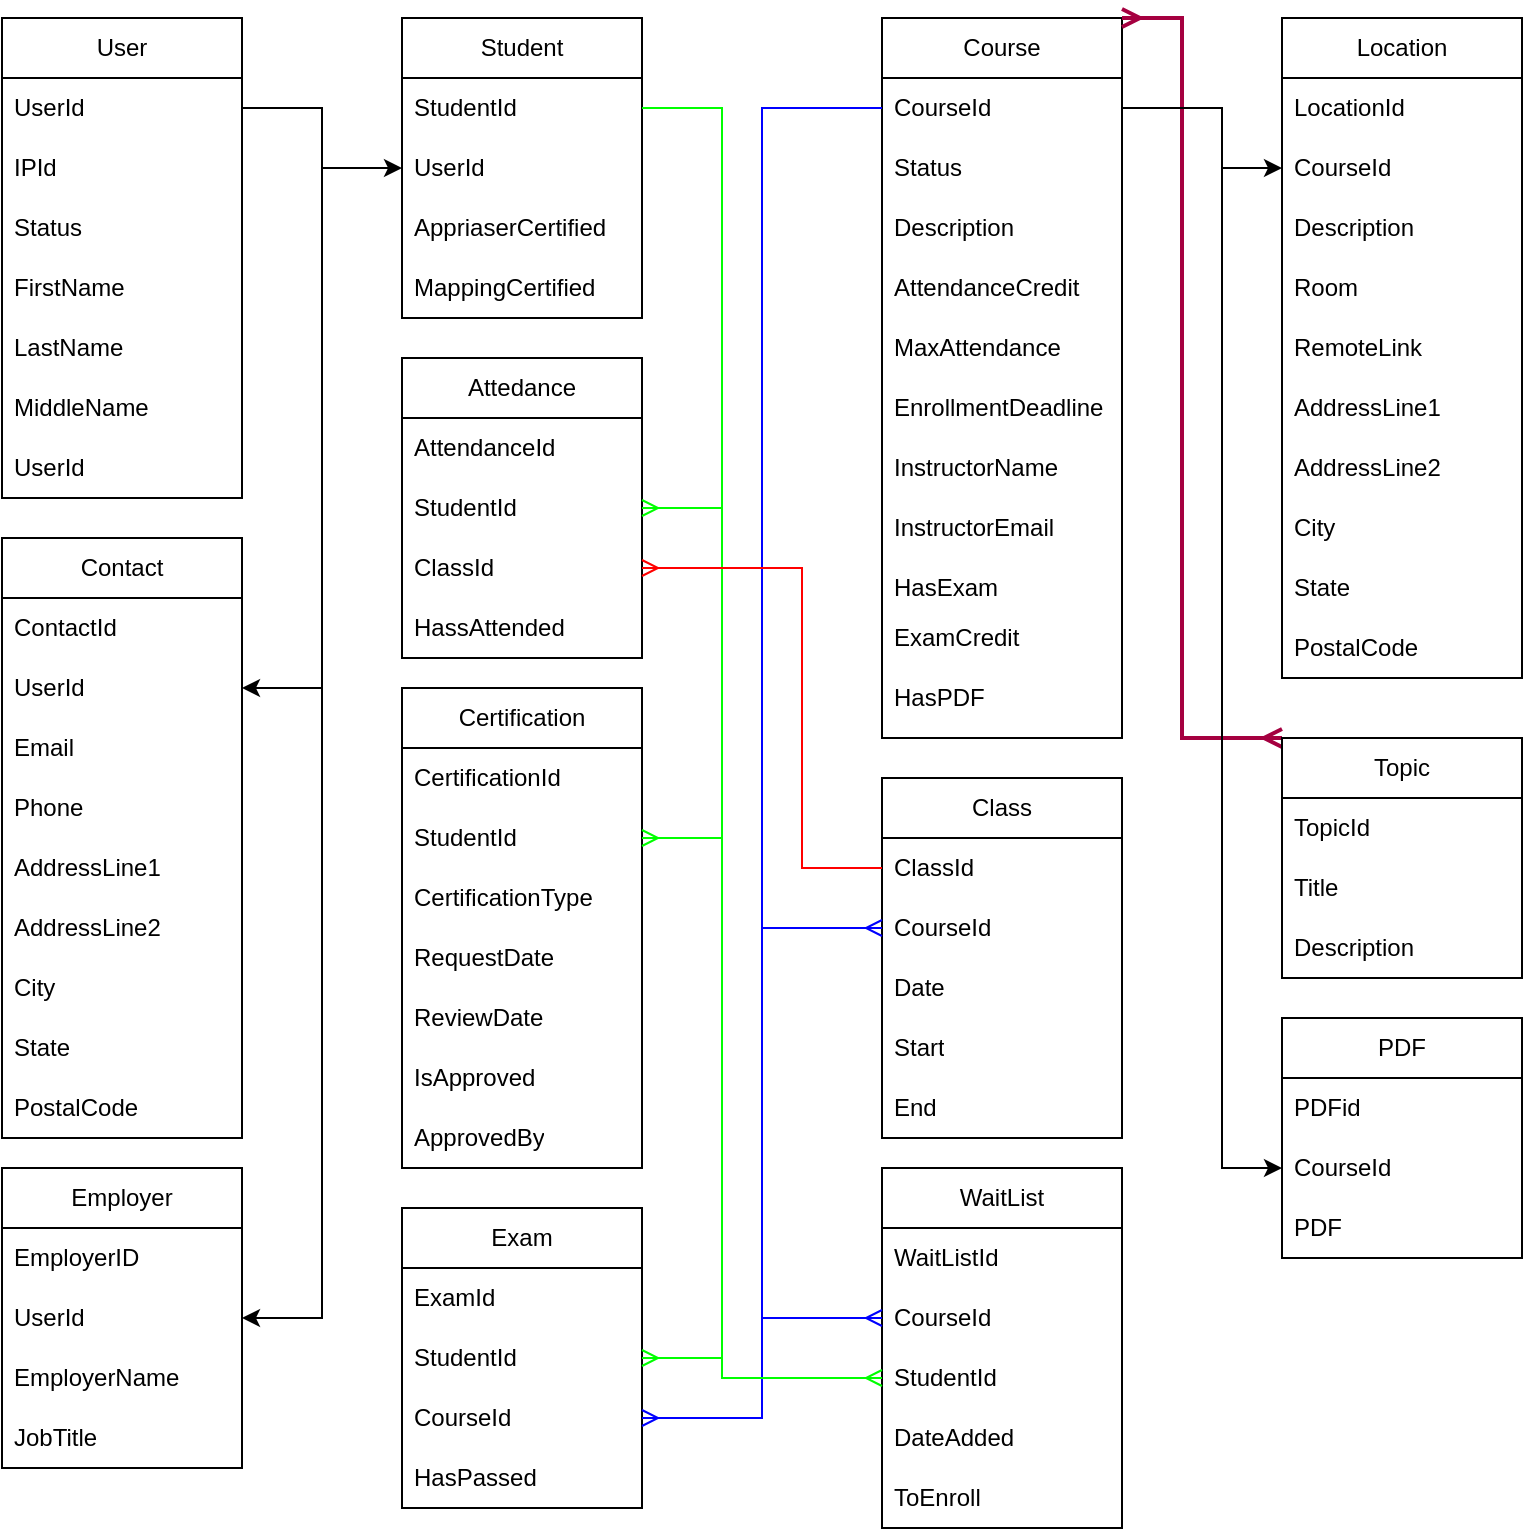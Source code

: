 <mxfile version="24.7.8">
  <diagram name="Page-1" id="D9pSKX57dCkoMOPYI4yX">
    <mxGraphModel dx="1050" dy="629" grid="1" gridSize="10" guides="1" tooltips="1" connect="1" arrows="1" fold="1" page="1" pageScale="1" pageWidth="850" pageHeight="1100" math="0" shadow="0">
      <root>
        <mxCell id="0" />
        <mxCell id="1" parent="0" />
        <mxCell id="hJtGoZiYVxZP5TwvRGUU-3" value="User" style="swimlane;fontStyle=0;childLayout=stackLayout;horizontal=1;startSize=30;horizontalStack=0;resizeParent=1;resizeParentMax=0;resizeLast=0;collapsible=1;marginBottom=0;whiteSpace=wrap;html=1;" parent="1" vertex="1">
          <mxGeometry x="40" y="40" width="120" height="240" as="geometry" />
        </mxCell>
        <mxCell id="hJtGoZiYVxZP5TwvRGUU-4" value="UserId" style="text;strokeColor=none;fillColor=none;align=left;verticalAlign=middle;spacingLeft=4;spacingRight=4;overflow=hidden;points=[[0,0.5],[1,0.5]];portConstraint=eastwest;rotatable=0;whiteSpace=wrap;html=1;" parent="hJtGoZiYVxZP5TwvRGUU-3" vertex="1">
          <mxGeometry y="30" width="120" height="30" as="geometry" />
        </mxCell>
        <mxCell id="hJtGoZiYVxZP5TwvRGUU-5" value="IPId" style="text;strokeColor=none;fillColor=none;align=left;verticalAlign=middle;spacingLeft=4;spacingRight=4;overflow=hidden;points=[[0,0.5],[1,0.5]];portConstraint=eastwest;rotatable=0;whiteSpace=wrap;html=1;" parent="hJtGoZiYVxZP5TwvRGUU-3" vertex="1">
          <mxGeometry y="60" width="120" height="30" as="geometry" />
        </mxCell>
        <mxCell id="hJtGoZiYVxZP5TwvRGUU-143" value="&lt;div&gt;&lt;span style=&quot;background-color: initial;&quot;&gt;Status&lt;/span&gt;&lt;br&gt;&lt;/div&gt;" style="text;strokeColor=none;fillColor=none;align=left;verticalAlign=middle;spacingLeft=4;spacingRight=4;overflow=hidden;points=[[0,0.5],[1,0.5]];portConstraint=eastwest;rotatable=0;whiteSpace=wrap;html=1;" parent="hJtGoZiYVxZP5TwvRGUU-3" vertex="1">
          <mxGeometry y="90" width="120" height="30" as="geometry" />
        </mxCell>
        <mxCell id="hJtGoZiYVxZP5TwvRGUU-6" value="FirstName" style="text;strokeColor=none;fillColor=none;align=left;verticalAlign=middle;spacingLeft=4;spacingRight=4;overflow=hidden;points=[[0,0.5],[1,0.5]];portConstraint=eastwest;rotatable=0;whiteSpace=wrap;html=1;" parent="hJtGoZiYVxZP5TwvRGUU-3" vertex="1">
          <mxGeometry y="120" width="120" height="30" as="geometry" />
        </mxCell>
        <mxCell id="hJtGoZiYVxZP5TwvRGUU-7" value="LastName" style="text;strokeColor=none;fillColor=none;align=left;verticalAlign=middle;spacingLeft=4;spacingRight=4;overflow=hidden;points=[[0,0.5],[1,0.5]];portConstraint=eastwest;rotatable=0;whiteSpace=wrap;html=1;" parent="hJtGoZiYVxZP5TwvRGUU-3" vertex="1">
          <mxGeometry y="150" width="120" height="30" as="geometry" />
        </mxCell>
        <mxCell id="hJtGoZiYVxZP5TwvRGUU-8" value="MiddleName" style="text;strokeColor=none;fillColor=none;align=left;verticalAlign=middle;spacingLeft=4;spacingRight=4;overflow=hidden;points=[[0,0.5],[1,0.5]];portConstraint=eastwest;rotatable=0;whiteSpace=wrap;html=1;" parent="hJtGoZiYVxZP5TwvRGUU-3" vertex="1">
          <mxGeometry y="180" width="120" height="30" as="geometry" />
        </mxCell>
        <mxCell id="hJtGoZiYVxZP5TwvRGUU-126" value="UserId" style="text;strokeColor=none;fillColor=none;align=left;verticalAlign=middle;spacingLeft=4;spacingRight=4;overflow=hidden;points=[[0,0.5],[1,0.5]];portConstraint=eastwest;rotatable=0;whiteSpace=wrap;html=1;" parent="hJtGoZiYVxZP5TwvRGUU-3" vertex="1">
          <mxGeometry y="210" width="120" height="30" as="geometry" />
        </mxCell>
        <mxCell id="hJtGoZiYVxZP5TwvRGUU-13" value="Contact" style="swimlane;fontStyle=0;childLayout=stackLayout;horizontal=1;startSize=30;horizontalStack=0;resizeParent=1;resizeParentMax=0;resizeLast=0;collapsible=1;marginBottom=0;whiteSpace=wrap;html=1;" parent="1" vertex="1">
          <mxGeometry x="40" y="300" width="120" height="300" as="geometry" />
        </mxCell>
        <mxCell id="hJtGoZiYVxZP5TwvRGUU-14" value="ContactId" style="text;strokeColor=none;fillColor=none;align=left;verticalAlign=middle;spacingLeft=4;spacingRight=4;overflow=hidden;points=[[0,0.5],[1,0.5]];portConstraint=eastwest;rotatable=0;whiteSpace=wrap;html=1;" parent="hJtGoZiYVxZP5TwvRGUU-13" vertex="1">
          <mxGeometry y="30" width="120" height="30" as="geometry" />
        </mxCell>
        <mxCell id="hJtGoZiYVxZP5TwvRGUU-15" value="UserId" style="text;strokeColor=none;fillColor=none;align=left;verticalAlign=middle;spacingLeft=4;spacingRight=4;overflow=hidden;points=[[0,0.5],[1,0.5]];portConstraint=eastwest;rotatable=0;whiteSpace=wrap;html=1;" parent="hJtGoZiYVxZP5TwvRGUU-13" vertex="1">
          <mxGeometry y="60" width="120" height="30" as="geometry" />
        </mxCell>
        <mxCell id="hJtGoZiYVxZP5TwvRGUU-16" value="Email" style="text;strokeColor=none;fillColor=none;align=left;verticalAlign=middle;spacingLeft=4;spacingRight=4;overflow=hidden;points=[[0,0.5],[1,0.5]];portConstraint=eastwest;rotatable=0;whiteSpace=wrap;html=1;" parent="hJtGoZiYVxZP5TwvRGUU-13" vertex="1">
          <mxGeometry y="90" width="120" height="30" as="geometry" />
        </mxCell>
        <mxCell id="hJtGoZiYVxZP5TwvRGUU-22" value="Phone" style="text;strokeColor=none;fillColor=none;align=left;verticalAlign=middle;spacingLeft=4;spacingRight=4;overflow=hidden;points=[[0,0.5],[1,0.5]];portConstraint=eastwest;rotatable=0;whiteSpace=wrap;html=1;" parent="hJtGoZiYVxZP5TwvRGUU-13" vertex="1">
          <mxGeometry y="120" width="120" height="30" as="geometry" />
        </mxCell>
        <mxCell id="hJtGoZiYVxZP5TwvRGUU-23" value="AddressLine1" style="text;strokeColor=none;fillColor=none;align=left;verticalAlign=middle;spacingLeft=4;spacingRight=4;overflow=hidden;points=[[0,0.5],[1,0.5]];portConstraint=eastwest;rotatable=0;whiteSpace=wrap;html=1;" parent="hJtGoZiYVxZP5TwvRGUU-13" vertex="1">
          <mxGeometry y="150" width="120" height="30" as="geometry" />
        </mxCell>
        <mxCell id="hJtGoZiYVxZP5TwvRGUU-24" value="AddressLine2" style="text;strokeColor=none;fillColor=none;align=left;verticalAlign=middle;spacingLeft=4;spacingRight=4;overflow=hidden;points=[[0,0.5],[1,0.5]];portConstraint=eastwest;rotatable=0;whiteSpace=wrap;html=1;" parent="hJtGoZiYVxZP5TwvRGUU-13" vertex="1">
          <mxGeometry y="180" width="120" height="30" as="geometry" />
        </mxCell>
        <mxCell id="hJtGoZiYVxZP5TwvRGUU-25" value="City" style="text;strokeColor=none;fillColor=none;align=left;verticalAlign=middle;spacingLeft=4;spacingRight=4;overflow=hidden;points=[[0,0.5],[1,0.5]];portConstraint=eastwest;rotatable=0;whiteSpace=wrap;html=1;" parent="hJtGoZiYVxZP5TwvRGUU-13" vertex="1">
          <mxGeometry y="210" width="120" height="30" as="geometry" />
        </mxCell>
        <mxCell id="hJtGoZiYVxZP5TwvRGUU-26" value="State" style="text;strokeColor=none;fillColor=none;align=left;verticalAlign=middle;spacingLeft=4;spacingRight=4;overflow=hidden;points=[[0,0.5],[1,0.5]];portConstraint=eastwest;rotatable=0;whiteSpace=wrap;html=1;" parent="hJtGoZiYVxZP5TwvRGUU-13" vertex="1">
          <mxGeometry y="240" width="120" height="30" as="geometry" />
        </mxCell>
        <mxCell id="hJtGoZiYVxZP5TwvRGUU-27" value="PostalCode" style="text;strokeColor=none;fillColor=none;align=left;verticalAlign=middle;spacingLeft=4;spacingRight=4;overflow=hidden;points=[[0,0.5],[1,0.5]];portConstraint=eastwest;rotatable=0;whiteSpace=wrap;html=1;" parent="hJtGoZiYVxZP5TwvRGUU-13" vertex="1">
          <mxGeometry y="270" width="120" height="30" as="geometry" />
        </mxCell>
        <mxCell id="hJtGoZiYVxZP5TwvRGUU-21" style="edgeStyle=orthogonalEdgeStyle;rounded=0;orthogonalLoop=1;jettySize=auto;html=1;exitX=1;exitY=0.5;exitDx=0;exitDy=0;entryX=1;entryY=0.5;entryDx=0;entryDy=0;" parent="1" source="hJtGoZiYVxZP5TwvRGUU-4" target="hJtGoZiYVxZP5TwvRGUU-15" edge="1">
          <mxGeometry relative="1" as="geometry">
            <Array as="points">
              <mxPoint x="200" y="85" />
              <mxPoint x="200" y="375" />
            </Array>
          </mxGeometry>
        </mxCell>
        <mxCell id="hJtGoZiYVxZP5TwvRGUU-28" value="Student" style="swimlane;fontStyle=0;childLayout=stackLayout;horizontal=1;startSize=30;horizontalStack=0;resizeParent=1;resizeParentMax=0;resizeLast=0;collapsible=1;marginBottom=0;whiteSpace=wrap;html=1;" parent="1" vertex="1">
          <mxGeometry x="240" y="40" width="120" height="150" as="geometry" />
        </mxCell>
        <mxCell id="hJtGoZiYVxZP5TwvRGUU-29" value="StudentId" style="text;strokeColor=none;fillColor=none;align=left;verticalAlign=middle;spacingLeft=4;spacingRight=4;overflow=hidden;points=[[0,0.5],[1,0.5]];portConstraint=eastwest;rotatable=0;whiteSpace=wrap;html=1;" parent="hJtGoZiYVxZP5TwvRGUU-28" vertex="1">
          <mxGeometry y="30" width="120" height="30" as="geometry" />
        </mxCell>
        <mxCell id="hJtGoZiYVxZP5TwvRGUU-30" value="UserId" style="text;strokeColor=none;fillColor=none;align=left;verticalAlign=middle;spacingLeft=4;spacingRight=4;overflow=hidden;points=[[0,0.5],[1,0.5]];portConstraint=eastwest;rotatable=0;whiteSpace=wrap;html=1;" parent="hJtGoZiYVxZP5TwvRGUU-28" vertex="1">
          <mxGeometry y="60" width="120" height="30" as="geometry" />
        </mxCell>
        <mxCell id="hJtGoZiYVxZP5TwvRGUU-31" value="AppriaserCertified" style="text;strokeColor=none;fillColor=none;align=left;verticalAlign=middle;spacingLeft=4;spacingRight=4;overflow=hidden;points=[[0,0.5],[1,0.5]];portConstraint=eastwest;rotatable=0;whiteSpace=wrap;html=1;" parent="hJtGoZiYVxZP5TwvRGUU-28" vertex="1">
          <mxGeometry y="90" width="120" height="30" as="geometry" />
        </mxCell>
        <mxCell id="hJtGoZiYVxZP5TwvRGUU-32" value="MappingCertified" style="text;strokeColor=none;fillColor=none;align=left;verticalAlign=middle;spacingLeft=4;spacingRight=4;overflow=hidden;points=[[0,0.5],[1,0.5]];portConstraint=eastwest;rotatable=0;whiteSpace=wrap;html=1;" parent="hJtGoZiYVxZP5TwvRGUU-28" vertex="1">
          <mxGeometry y="120" width="120" height="30" as="geometry" />
        </mxCell>
        <mxCell id="hJtGoZiYVxZP5TwvRGUU-37" value="Attedance" style="swimlane;fontStyle=0;childLayout=stackLayout;horizontal=1;startSize=30;horizontalStack=0;resizeParent=1;resizeParentMax=0;resizeLast=0;collapsible=1;marginBottom=0;whiteSpace=wrap;html=1;" parent="1" vertex="1">
          <mxGeometry x="240" y="210" width="120" height="150" as="geometry" />
        </mxCell>
        <mxCell id="hJtGoZiYVxZP5TwvRGUU-38" value="AttendanceId" style="text;strokeColor=none;fillColor=none;align=left;verticalAlign=middle;spacingLeft=4;spacingRight=4;overflow=hidden;points=[[0,0.5],[1,0.5]];portConstraint=eastwest;rotatable=0;whiteSpace=wrap;html=1;" parent="hJtGoZiYVxZP5TwvRGUU-37" vertex="1">
          <mxGeometry y="30" width="120" height="30" as="geometry" />
        </mxCell>
        <mxCell id="hJtGoZiYVxZP5TwvRGUU-39" value="StudentId" style="text;strokeColor=none;fillColor=none;align=left;verticalAlign=middle;spacingLeft=4;spacingRight=4;overflow=hidden;points=[[0,0.5],[1,0.5]];portConstraint=eastwest;rotatable=0;whiteSpace=wrap;html=1;" parent="hJtGoZiYVxZP5TwvRGUU-37" vertex="1">
          <mxGeometry y="60" width="120" height="30" as="geometry" />
        </mxCell>
        <mxCell id="hJtGoZiYVxZP5TwvRGUU-40" value="ClassId" style="text;strokeColor=none;fillColor=none;align=left;verticalAlign=middle;spacingLeft=4;spacingRight=4;overflow=hidden;points=[[0,0.5],[1,0.5]];portConstraint=eastwest;rotatable=0;whiteSpace=wrap;html=1;" parent="hJtGoZiYVxZP5TwvRGUU-37" vertex="1">
          <mxGeometry y="90" width="120" height="30" as="geometry" />
        </mxCell>
        <mxCell id="hJtGoZiYVxZP5TwvRGUU-137" value="HassAttended" style="text;strokeColor=none;fillColor=none;align=left;verticalAlign=middle;spacingLeft=4;spacingRight=4;overflow=hidden;points=[[0,0.5],[1,0.5]];portConstraint=eastwest;rotatable=0;whiteSpace=wrap;html=1;" parent="hJtGoZiYVxZP5TwvRGUU-37" vertex="1">
          <mxGeometry y="120" width="120" height="30" as="geometry" />
        </mxCell>
        <mxCell id="hJtGoZiYVxZP5TwvRGUU-42" style="edgeStyle=orthogonalEdgeStyle;rounded=0;orthogonalLoop=1;jettySize=auto;html=1;exitX=1;exitY=0.5;exitDx=0;exitDy=0;entryX=0;entryY=0.5;entryDx=0;entryDy=0;" parent="1" source="hJtGoZiYVxZP5TwvRGUU-4" target="hJtGoZiYVxZP5TwvRGUU-30" edge="1">
          <mxGeometry relative="1" as="geometry">
            <Array as="points">
              <mxPoint x="200" y="85" />
              <mxPoint x="200" y="115" />
            </Array>
          </mxGeometry>
        </mxCell>
        <mxCell id="hJtGoZiYVxZP5TwvRGUU-44" value="Certification" style="swimlane;fontStyle=0;childLayout=stackLayout;horizontal=1;startSize=30;horizontalStack=0;resizeParent=1;resizeParentMax=0;resizeLast=0;collapsible=1;marginBottom=0;whiteSpace=wrap;html=1;" parent="1" vertex="1">
          <mxGeometry x="240" y="375" width="120" height="240" as="geometry" />
        </mxCell>
        <mxCell id="hJtGoZiYVxZP5TwvRGUU-45" value="CertificationId" style="text;strokeColor=none;fillColor=none;align=left;verticalAlign=middle;spacingLeft=4;spacingRight=4;overflow=hidden;points=[[0,0.5],[1,0.5]];portConstraint=eastwest;rotatable=0;whiteSpace=wrap;html=1;" parent="hJtGoZiYVxZP5TwvRGUU-44" vertex="1">
          <mxGeometry y="30" width="120" height="30" as="geometry" />
        </mxCell>
        <mxCell id="hJtGoZiYVxZP5TwvRGUU-52" value="StudentId" style="text;strokeColor=none;fillColor=none;align=left;verticalAlign=middle;spacingLeft=4;spacingRight=4;overflow=hidden;points=[[0,0.5],[1,0.5]];portConstraint=eastwest;rotatable=0;whiteSpace=wrap;html=1;" parent="hJtGoZiYVxZP5TwvRGUU-44" vertex="1">
          <mxGeometry y="60" width="120" height="30" as="geometry" />
        </mxCell>
        <mxCell id="hJtGoZiYVxZP5TwvRGUU-46" value="CertificationType" style="text;strokeColor=none;fillColor=none;align=left;verticalAlign=middle;spacingLeft=4;spacingRight=4;overflow=hidden;points=[[0,0.5],[1,0.5]];portConstraint=eastwest;rotatable=0;whiteSpace=wrap;html=1;" parent="hJtGoZiYVxZP5TwvRGUU-44" vertex="1">
          <mxGeometry y="90" width="120" height="30" as="geometry" />
        </mxCell>
        <mxCell id="hJtGoZiYVxZP5TwvRGUU-47" value="RequestDate" style="text;strokeColor=none;fillColor=none;align=left;verticalAlign=middle;spacingLeft=4;spacingRight=4;overflow=hidden;points=[[0,0.5],[1,0.5]];portConstraint=eastwest;rotatable=0;whiteSpace=wrap;html=1;" parent="hJtGoZiYVxZP5TwvRGUU-44" vertex="1">
          <mxGeometry y="120" width="120" height="30" as="geometry" />
        </mxCell>
        <mxCell id="hJtGoZiYVxZP5TwvRGUU-49" value="ReviewDate" style="text;strokeColor=none;fillColor=none;align=left;verticalAlign=middle;spacingLeft=4;spacingRight=4;overflow=hidden;points=[[0,0.5],[1,0.5]];portConstraint=eastwest;rotatable=0;whiteSpace=wrap;html=1;" parent="hJtGoZiYVxZP5TwvRGUU-44" vertex="1">
          <mxGeometry y="150" width="120" height="30" as="geometry" />
        </mxCell>
        <mxCell id="hJtGoZiYVxZP5TwvRGUU-50" value="IsApproved" style="text;strokeColor=none;fillColor=none;align=left;verticalAlign=middle;spacingLeft=4;spacingRight=4;overflow=hidden;points=[[0,0.5],[1,0.5]];portConstraint=eastwest;rotatable=0;whiteSpace=wrap;html=1;" parent="hJtGoZiYVxZP5TwvRGUU-44" vertex="1">
          <mxGeometry y="180" width="120" height="30" as="geometry" />
        </mxCell>
        <mxCell id="hJtGoZiYVxZP5TwvRGUU-51" value="ApprovedBy" style="text;strokeColor=none;fillColor=none;align=left;verticalAlign=middle;spacingLeft=4;spacingRight=4;overflow=hidden;points=[[0,0.5],[1,0.5]];portConstraint=eastwest;rotatable=0;whiteSpace=wrap;html=1;" parent="hJtGoZiYVxZP5TwvRGUU-44" vertex="1">
          <mxGeometry y="210" width="120" height="30" as="geometry" />
        </mxCell>
        <mxCell id="hJtGoZiYVxZP5TwvRGUU-48" style="edgeStyle=orthogonalEdgeStyle;rounded=0;orthogonalLoop=1;jettySize=auto;html=1;exitX=1;exitY=0.5;exitDx=0;exitDy=0;entryX=1;entryY=0.5;entryDx=0;entryDy=0;endArrow=ERmany;endFill=0;strokeColor=#00ff00;" parent="1" source="hJtGoZiYVxZP5TwvRGUU-29" target="hJtGoZiYVxZP5TwvRGUU-39" edge="1">
          <mxGeometry relative="1" as="geometry">
            <Array as="points">
              <mxPoint x="400" y="85" />
              <mxPoint x="400" y="285" />
            </Array>
          </mxGeometry>
        </mxCell>
        <mxCell id="hJtGoZiYVxZP5TwvRGUU-53" style="edgeStyle=orthogonalEdgeStyle;rounded=0;orthogonalLoop=1;jettySize=auto;html=1;exitX=1;exitY=0.5;exitDx=0;exitDy=0;entryX=1;entryY=0.5;entryDx=0;entryDy=0;endArrow=ERmany;endFill=0;strokeColor=#00FF00;" parent="1" source="hJtGoZiYVxZP5TwvRGUU-29" target="hJtGoZiYVxZP5TwvRGUU-52" edge="1">
          <mxGeometry relative="1" as="geometry">
            <Array as="points">
              <mxPoint x="400" y="85" />
              <mxPoint x="400" y="450" />
            </Array>
          </mxGeometry>
        </mxCell>
        <mxCell id="hJtGoZiYVxZP5TwvRGUU-54" value="Exam" style="swimlane;fontStyle=0;childLayout=stackLayout;horizontal=1;startSize=30;horizontalStack=0;resizeParent=1;resizeParentMax=0;resizeLast=0;collapsible=1;marginBottom=0;whiteSpace=wrap;html=1;" parent="1" vertex="1">
          <mxGeometry x="240" y="635" width="120" height="150" as="geometry" />
        </mxCell>
        <mxCell id="hJtGoZiYVxZP5TwvRGUU-55" value="ExamId" style="text;strokeColor=none;fillColor=none;align=left;verticalAlign=middle;spacingLeft=4;spacingRight=4;overflow=hidden;points=[[0,0.5],[1,0.5]];portConstraint=eastwest;rotatable=0;whiteSpace=wrap;html=1;" parent="hJtGoZiYVxZP5TwvRGUU-54" vertex="1">
          <mxGeometry y="30" width="120" height="30" as="geometry" />
        </mxCell>
        <mxCell id="hJtGoZiYVxZP5TwvRGUU-56" value="StudentId" style="text;strokeColor=none;fillColor=none;align=left;verticalAlign=middle;spacingLeft=4;spacingRight=4;overflow=hidden;points=[[0,0.5],[1,0.5]];portConstraint=eastwest;rotatable=0;whiteSpace=wrap;html=1;" parent="hJtGoZiYVxZP5TwvRGUU-54" vertex="1">
          <mxGeometry y="60" width="120" height="30" as="geometry" />
        </mxCell>
        <mxCell id="hJtGoZiYVxZP5TwvRGUU-57" value="CourseId" style="text;strokeColor=none;fillColor=none;align=left;verticalAlign=middle;spacingLeft=4;spacingRight=4;overflow=hidden;points=[[0,0.5],[1,0.5]];portConstraint=eastwest;rotatable=0;whiteSpace=wrap;html=1;" parent="hJtGoZiYVxZP5TwvRGUU-54" vertex="1">
          <mxGeometry y="90" width="120" height="30" as="geometry" />
        </mxCell>
        <mxCell id="hJtGoZiYVxZP5TwvRGUU-58" value="HasPassed" style="text;strokeColor=none;fillColor=none;align=left;verticalAlign=middle;spacingLeft=4;spacingRight=4;overflow=hidden;points=[[0,0.5],[1,0.5]];portConstraint=eastwest;rotatable=0;whiteSpace=wrap;html=1;" parent="hJtGoZiYVxZP5TwvRGUU-54" vertex="1">
          <mxGeometry y="120" width="120" height="30" as="geometry" />
        </mxCell>
        <mxCell id="hJtGoZiYVxZP5TwvRGUU-59" style="edgeStyle=orthogonalEdgeStyle;rounded=0;orthogonalLoop=1;jettySize=auto;html=1;exitX=1;exitY=0.5;exitDx=0;exitDy=0;entryX=1;entryY=0.5;entryDx=0;entryDy=0;endArrow=ERmany;endFill=0;strokeColor=#00ff00;" parent="1" source="hJtGoZiYVxZP5TwvRGUU-29" target="hJtGoZiYVxZP5TwvRGUU-56" edge="1">
          <mxGeometry relative="1" as="geometry">
            <Array as="points">
              <mxPoint x="400" y="85" />
              <mxPoint x="400" y="710" />
            </Array>
          </mxGeometry>
        </mxCell>
        <mxCell id="hJtGoZiYVxZP5TwvRGUU-60" value="Course" style="swimlane;fontStyle=0;childLayout=stackLayout;horizontal=1;startSize=30;horizontalStack=0;resizeParent=1;resizeParentMax=0;resizeLast=0;collapsible=1;marginBottom=0;whiteSpace=wrap;html=1;" parent="1" vertex="1">
          <mxGeometry x="480" y="40" width="120" height="360" as="geometry" />
        </mxCell>
        <mxCell id="hJtGoZiYVxZP5TwvRGUU-61" value="CourseId" style="text;strokeColor=none;fillColor=none;align=left;verticalAlign=middle;spacingLeft=4;spacingRight=4;overflow=hidden;points=[[0,0.5],[1,0.5]];portConstraint=eastwest;rotatable=0;whiteSpace=wrap;html=1;" parent="hJtGoZiYVxZP5TwvRGUU-60" vertex="1">
          <mxGeometry y="30" width="120" height="30" as="geometry" />
        </mxCell>
        <mxCell id="hJtGoZiYVxZP5TwvRGUU-62" value="Status" style="text;strokeColor=none;fillColor=none;align=left;verticalAlign=middle;spacingLeft=4;spacingRight=4;overflow=hidden;points=[[0,0.5],[1,0.5]];portConstraint=eastwest;rotatable=0;whiteSpace=wrap;html=1;" parent="hJtGoZiYVxZP5TwvRGUU-60" vertex="1">
          <mxGeometry y="60" width="120" height="30" as="geometry" />
        </mxCell>
        <mxCell id="hJtGoZiYVxZP5TwvRGUU-63" value="Description" style="text;strokeColor=none;fillColor=none;align=left;verticalAlign=middle;spacingLeft=4;spacingRight=4;overflow=hidden;points=[[0,0.5],[1,0.5]];portConstraint=eastwest;rotatable=0;whiteSpace=wrap;html=1;" parent="hJtGoZiYVxZP5TwvRGUU-60" vertex="1">
          <mxGeometry y="90" width="120" height="30" as="geometry" />
        </mxCell>
        <mxCell id="hJtGoZiYVxZP5TwvRGUU-66" value="AttendanceCredit" style="text;strokeColor=none;fillColor=none;align=left;verticalAlign=middle;spacingLeft=4;spacingRight=4;overflow=hidden;points=[[0,0.5],[1,0.5]];portConstraint=eastwest;rotatable=0;whiteSpace=wrap;html=1;" parent="hJtGoZiYVxZP5TwvRGUU-60" vertex="1">
          <mxGeometry y="120" width="120" height="30" as="geometry" />
        </mxCell>
        <mxCell id="hJtGoZiYVxZP5TwvRGUU-69" value="MaxAttendance" style="text;strokeColor=none;fillColor=none;align=left;verticalAlign=middle;spacingLeft=4;spacingRight=4;overflow=hidden;points=[[0,0.5],[1,0.5]];portConstraint=eastwest;rotatable=0;whiteSpace=wrap;html=1;" parent="hJtGoZiYVxZP5TwvRGUU-60" vertex="1">
          <mxGeometry y="150" width="120" height="30" as="geometry" />
        </mxCell>
        <mxCell id="hJtGoZiYVxZP5TwvRGUU-70" value="EnrollmentDeadline" style="text;strokeColor=none;fillColor=none;align=left;verticalAlign=middle;spacingLeft=4;spacingRight=4;overflow=hidden;points=[[0,0.5],[1,0.5]];portConstraint=eastwest;rotatable=0;whiteSpace=wrap;html=1;" parent="hJtGoZiYVxZP5TwvRGUU-60" vertex="1">
          <mxGeometry y="180" width="120" height="30" as="geometry" />
        </mxCell>
        <mxCell id="hJtGoZiYVxZP5TwvRGUU-71" value="InstructorName" style="text;strokeColor=none;fillColor=none;align=left;verticalAlign=middle;spacingLeft=4;spacingRight=4;overflow=hidden;points=[[0,0.5],[1,0.5]];portConstraint=eastwest;rotatable=0;whiteSpace=wrap;html=1;" parent="hJtGoZiYVxZP5TwvRGUU-60" vertex="1">
          <mxGeometry y="210" width="120" height="30" as="geometry" />
        </mxCell>
        <mxCell id="hJtGoZiYVxZP5TwvRGUU-72" value="InstructorEmail" style="text;strokeColor=none;fillColor=none;align=left;verticalAlign=middle;spacingLeft=4;spacingRight=4;overflow=hidden;points=[[0,0.5],[1,0.5]];portConstraint=eastwest;rotatable=0;whiteSpace=wrap;html=1;" parent="hJtGoZiYVxZP5TwvRGUU-60" vertex="1">
          <mxGeometry y="240" width="120" height="30" as="geometry" />
        </mxCell>
        <mxCell id="hJtGoZiYVxZP5TwvRGUU-144" value="HasExam" style="text;strokeColor=none;fillColor=none;align=left;verticalAlign=middle;spacingLeft=4;spacingRight=4;overflow=hidden;points=[[0,0.5],[1,0.5]];portConstraint=eastwest;rotatable=0;whiteSpace=wrap;html=1;" parent="hJtGoZiYVxZP5TwvRGUU-60" vertex="1">
          <mxGeometry y="270" width="120" height="30" as="geometry" />
        </mxCell>
        <mxCell id="rKOgUEty-8VNNkB81m60-1" value="ExamCredit&lt;div&gt;&lt;br&gt;&lt;/div&gt;" style="text;strokeColor=none;fillColor=none;align=left;verticalAlign=middle;spacingLeft=4;spacingRight=4;overflow=hidden;points=[[0,0.5],[1,0.5]];portConstraint=eastwest;rotatable=0;whiteSpace=wrap;html=1;" vertex="1" parent="hJtGoZiYVxZP5TwvRGUU-60">
          <mxGeometry y="300" width="120" height="30" as="geometry" />
        </mxCell>
        <mxCell id="hJtGoZiYVxZP5TwvRGUU-145" value="HasPDF&lt;div&gt;&lt;br&gt;&lt;/div&gt;" style="text;strokeColor=none;fillColor=none;align=left;verticalAlign=middle;spacingLeft=4;spacingRight=4;overflow=hidden;points=[[0,0.5],[1,0.5]];portConstraint=eastwest;rotatable=0;whiteSpace=wrap;html=1;" parent="hJtGoZiYVxZP5TwvRGUU-60" vertex="1">
          <mxGeometry y="330" width="120" height="30" as="geometry" />
        </mxCell>
        <mxCell id="hJtGoZiYVxZP5TwvRGUU-77" value="Location" style="swimlane;fontStyle=0;childLayout=stackLayout;horizontal=1;startSize=30;horizontalStack=0;resizeParent=1;resizeParentMax=0;resizeLast=0;collapsible=1;marginBottom=0;whiteSpace=wrap;html=1;" parent="1" vertex="1">
          <mxGeometry x="680" y="40" width="120" height="330" as="geometry" />
        </mxCell>
        <mxCell id="hJtGoZiYVxZP5TwvRGUU-78" value="LocationId" style="text;strokeColor=none;fillColor=none;align=left;verticalAlign=middle;spacingLeft=4;spacingRight=4;overflow=hidden;points=[[0,0.5],[1,0.5]];portConstraint=eastwest;rotatable=0;whiteSpace=wrap;html=1;" parent="hJtGoZiYVxZP5TwvRGUU-77" vertex="1">
          <mxGeometry y="30" width="120" height="30" as="geometry" />
        </mxCell>
        <mxCell id="hJtGoZiYVxZP5TwvRGUU-79" value="CourseId" style="text;strokeColor=none;fillColor=none;align=left;verticalAlign=middle;spacingLeft=4;spacingRight=4;overflow=hidden;points=[[0,0.5],[1,0.5]];portConstraint=eastwest;rotatable=0;whiteSpace=wrap;html=1;" parent="hJtGoZiYVxZP5TwvRGUU-77" vertex="1">
          <mxGeometry y="60" width="120" height="30" as="geometry" />
        </mxCell>
        <mxCell id="hJtGoZiYVxZP5TwvRGUU-80" value="Description" style="text;strokeColor=none;fillColor=none;align=left;verticalAlign=middle;spacingLeft=4;spacingRight=4;overflow=hidden;points=[[0,0.5],[1,0.5]];portConstraint=eastwest;rotatable=0;whiteSpace=wrap;html=1;" parent="hJtGoZiYVxZP5TwvRGUU-77" vertex="1">
          <mxGeometry y="90" width="120" height="30" as="geometry" />
        </mxCell>
        <mxCell id="hJtGoZiYVxZP5TwvRGUU-81" value="Room" style="text;strokeColor=none;fillColor=none;align=left;verticalAlign=middle;spacingLeft=4;spacingRight=4;overflow=hidden;points=[[0,0.5],[1,0.5]];portConstraint=eastwest;rotatable=0;whiteSpace=wrap;html=1;" parent="hJtGoZiYVxZP5TwvRGUU-77" vertex="1">
          <mxGeometry y="120" width="120" height="30" as="geometry" />
        </mxCell>
        <mxCell id="hJtGoZiYVxZP5TwvRGUU-82" value="RemoteLink" style="text;strokeColor=none;fillColor=none;align=left;verticalAlign=middle;spacingLeft=4;spacingRight=4;overflow=hidden;points=[[0,0.5],[1,0.5]];portConstraint=eastwest;rotatable=0;whiteSpace=wrap;html=1;" parent="hJtGoZiYVxZP5TwvRGUU-77" vertex="1">
          <mxGeometry y="150" width="120" height="30" as="geometry" />
        </mxCell>
        <mxCell id="hJtGoZiYVxZP5TwvRGUU-83" value="AddressLine1" style="text;strokeColor=none;fillColor=none;align=left;verticalAlign=middle;spacingLeft=4;spacingRight=4;overflow=hidden;points=[[0,0.5],[1,0.5]];portConstraint=eastwest;rotatable=0;whiteSpace=wrap;html=1;" parent="hJtGoZiYVxZP5TwvRGUU-77" vertex="1">
          <mxGeometry y="180" width="120" height="30" as="geometry" />
        </mxCell>
        <mxCell id="hJtGoZiYVxZP5TwvRGUU-84" value="AddressLine2" style="text;strokeColor=none;fillColor=none;align=left;verticalAlign=middle;spacingLeft=4;spacingRight=4;overflow=hidden;points=[[0,0.5],[1,0.5]];portConstraint=eastwest;rotatable=0;whiteSpace=wrap;html=1;" parent="hJtGoZiYVxZP5TwvRGUU-77" vertex="1">
          <mxGeometry y="210" width="120" height="30" as="geometry" />
        </mxCell>
        <mxCell id="hJtGoZiYVxZP5TwvRGUU-85" value="City" style="text;strokeColor=none;fillColor=none;align=left;verticalAlign=middle;spacingLeft=4;spacingRight=4;overflow=hidden;points=[[0,0.5],[1,0.5]];portConstraint=eastwest;rotatable=0;whiteSpace=wrap;html=1;" parent="hJtGoZiYVxZP5TwvRGUU-77" vertex="1">
          <mxGeometry y="240" width="120" height="30" as="geometry" />
        </mxCell>
        <mxCell id="hJtGoZiYVxZP5TwvRGUU-86" value="State" style="text;strokeColor=none;fillColor=none;align=left;verticalAlign=middle;spacingLeft=4;spacingRight=4;overflow=hidden;points=[[0,0.5],[1,0.5]];portConstraint=eastwest;rotatable=0;whiteSpace=wrap;html=1;" parent="hJtGoZiYVxZP5TwvRGUU-77" vertex="1">
          <mxGeometry y="270" width="120" height="30" as="geometry" />
        </mxCell>
        <mxCell id="hJtGoZiYVxZP5TwvRGUU-87" value="PostalCode" style="text;strokeColor=none;fillColor=none;align=left;verticalAlign=middle;spacingLeft=4;spacingRight=4;overflow=hidden;points=[[0,0.5],[1,0.5]];portConstraint=eastwest;rotatable=0;whiteSpace=wrap;html=1;" parent="hJtGoZiYVxZP5TwvRGUU-77" vertex="1">
          <mxGeometry y="300" width="120" height="30" as="geometry" />
        </mxCell>
        <mxCell id="hJtGoZiYVxZP5TwvRGUU-89" style="edgeStyle=orthogonalEdgeStyle;rounded=0;orthogonalLoop=1;jettySize=auto;html=1;exitX=0;exitY=0.5;exitDx=0;exitDy=0;entryX=1;entryY=0.5;entryDx=0;entryDy=0;endArrow=ERmany;endFill=0;strokeColor=#0000ff;" parent="1" source="hJtGoZiYVxZP5TwvRGUU-61" target="hJtGoZiYVxZP5TwvRGUU-57" edge="1">
          <mxGeometry relative="1" as="geometry" />
        </mxCell>
        <mxCell id="hJtGoZiYVxZP5TwvRGUU-90" style="edgeStyle=orthogonalEdgeStyle;rounded=0;orthogonalLoop=1;jettySize=auto;html=1;exitX=1;exitY=0.5;exitDx=0;exitDy=0;entryX=0;entryY=0.5;entryDx=0;entryDy=0;" parent="1" source="hJtGoZiYVxZP5TwvRGUU-61" target="hJtGoZiYVxZP5TwvRGUU-79" edge="1">
          <mxGeometry relative="1" as="geometry">
            <Array as="points">
              <mxPoint x="650" y="85" />
              <mxPoint x="650" y="115" />
            </Array>
          </mxGeometry>
        </mxCell>
        <mxCell id="hJtGoZiYVxZP5TwvRGUU-91" value="Class" style="swimlane;fontStyle=0;childLayout=stackLayout;horizontal=1;startSize=30;horizontalStack=0;resizeParent=1;resizeParentMax=0;resizeLast=0;collapsible=1;marginBottom=0;whiteSpace=wrap;html=1;" parent="1" vertex="1">
          <mxGeometry x="480" y="420" width="120" height="180" as="geometry" />
        </mxCell>
        <mxCell id="hJtGoZiYVxZP5TwvRGUU-92" value="ClassId" style="text;strokeColor=none;fillColor=none;align=left;verticalAlign=middle;spacingLeft=4;spacingRight=4;overflow=hidden;points=[[0,0.5],[1,0.5]];portConstraint=eastwest;rotatable=0;whiteSpace=wrap;html=1;" parent="hJtGoZiYVxZP5TwvRGUU-91" vertex="1">
          <mxGeometry y="30" width="120" height="30" as="geometry" />
        </mxCell>
        <mxCell id="hJtGoZiYVxZP5TwvRGUU-93" value="CourseId" style="text;strokeColor=none;fillColor=none;align=left;verticalAlign=middle;spacingLeft=4;spacingRight=4;overflow=hidden;points=[[0,0.5],[1,0.5]];portConstraint=eastwest;rotatable=0;whiteSpace=wrap;html=1;" parent="hJtGoZiYVxZP5TwvRGUU-91" vertex="1">
          <mxGeometry y="60" width="120" height="30" as="geometry" />
        </mxCell>
        <mxCell id="hJtGoZiYVxZP5TwvRGUU-94" value="Date" style="text;strokeColor=none;fillColor=none;align=left;verticalAlign=middle;spacingLeft=4;spacingRight=4;overflow=hidden;points=[[0,0.5],[1,0.5]];portConstraint=eastwest;rotatable=0;whiteSpace=wrap;html=1;" parent="hJtGoZiYVxZP5TwvRGUU-91" vertex="1">
          <mxGeometry y="90" width="120" height="30" as="geometry" />
        </mxCell>
        <mxCell id="hJtGoZiYVxZP5TwvRGUU-95" value="Start" style="text;strokeColor=none;fillColor=none;align=left;verticalAlign=middle;spacingLeft=4;spacingRight=4;overflow=hidden;points=[[0,0.5],[1,0.5]];portConstraint=eastwest;rotatable=0;whiteSpace=wrap;html=1;" parent="hJtGoZiYVxZP5TwvRGUU-91" vertex="1">
          <mxGeometry y="120" width="120" height="30" as="geometry" />
        </mxCell>
        <mxCell id="rKOgUEty-8VNNkB81m60-2" value="End" style="text;strokeColor=none;fillColor=none;align=left;verticalAlign=middle;spacingLeft=4;spacingRight=4;overflow=hidden;points=[[0,0.5],[1,0.5]];portConstraint=eastwest;rotatable=0;whiteSpace=wrap;html=1;" vertex="1" parent="hJtGoZiYVxZP5TwvRGUU-91">
          <mxGeometry y="150" width="120" height="30" as="geometry" />
        </mxCell>
        <mxCell id="hJtGoZiYVxZP5TwvRGUU-99" style="edgeStyle=orthogonalEdgeStyle;rounded=0;orthogonalLoop=1;jettySize=auto;html=1;exitX=0;exitY=0.5;exitDx=0;exitDy=0;entryX=0;entryY=0.5;entryDx=0;entryDy=0;endArrow=ERmany;endFill=0;strokeColor=#0000ff;" parent="1" source="hJtGoZiYVxZP5TwvRGUU-61" target="hJtGoZiYVxZP5TwvRGUU-93" edge="1">
          <mxGeometry relative="1" as="geometry">
            <Array as="points">
              <mxPoint x="420" y="85" />
              <mxPoint x="420" y="495" />
            </Array>
          </mxGeometry>
        </mxCell>
        <mxCell id="hJtGoZiYVxZP5TwvRGUU-109" style="edgeStyle=orthogonalEdgeStyle;rounded=0;orthogonalLoop=1;jettySize=auto;html=1;exitX=0;exitY=0;exitDx=0;exitDy=0;endArrow=ERmany;endFill=0;startArrow=ERmany;startFill=0;fillColor=#d80073;strokeColor=#A50040;strokeWidth=2;" parent="1" source="hJtGoZiYVxZP5TwvRGUU-100" target="hJtGoZiYVxZP5TwvRGUU-60" edge="1">
          <mxGeometry relative="1" as="geometry">
            <Array as="points">
              <mxPoint x="630" y="400" />
              <mxPoint x="630" y="40" />
            </Array>
          </mxGeometry>
        </mxCell>
        <mxCell id="hJtGoZiYVxZP5TwvRGUU-100" value="Topic" style="swimlane;fontStyle=0;childLayout=stackLayout;horizontal=1;startSize=30;horizontalStack=0;resizeParent=1;resizeParentMax=0;resizeLast=0;collapsible=1;marginBottom=0;whiteSpace=wrap;html=1;" parent="1" vertex="1">
          <mxGeometry x="680" y="400" width="120" height="120" as="geometry" />
        </mxCell>
        <mxCell id="hJtGoZiYVxZP5TwvRGUU-101" value="TopicId" style="text;strokeColor=none;fillColor=none;align=left;verticalAlign=middle;spacingLeft=4;spacingRight=4;overflow=hidden;points=[[0,0.5],[1,0.5]];portConstraint=eastwest;rotatable=0;whiteSpace=wrap;html=1;" parent="hJtGoZiYVxZP5TwvRGUU-100" vertex="1">
          <mxGeometry y="30" width="120" height="30" as="geometry" />
        </mxCell>
        <mxCell id="hJtGoZiYVxZP5TwvRGUU-102" value="Title" style="text;strokeColor=none;fillColor=none;align=left;verticalAlign=middle;spacingLeft=4;spacingRight=4;overflow=hidden;points=[[0,0.5],[1,0.5]];portConstraint=eastwest;rotatable=0;whiteSpace=wrap;html=1;" parent="hJtGoZiYVxZP5TwvRGUU-100" vertex="1">
          <mxGeometry y="60" width="120" height="30" as="geometry" />
        </mxCell>
        <mxCell id="hJtGoZiYVxZP5TwvRGUU-103" value="Description" style="text;strokeColor=none;fillColor=none;align=left;verticalAlign=middle;spacingLeft=4;spacingRight=4;overflow=hidden;points=[[0,0.5],[1,0.5]];portConstraint=eastwest;rotatable=0;whiteSpace=wrap;html=1;" parent="hJtGoZiYVxZP5TwvRGUU-100" vertex="1">
          <mxGeometry y="90" width="120" height="30" as="geometry" />
        </mxCell>
        <mxCell id="hJtGoZiYVxZP5TwvRGUU-110" value="WaitList" style="swimlane;fontStyle=0;childLayout=stackLayout;horizontal=1;startSize=30;horizontalStack=0;resizeParent=1;resizeParentMax=0;resizeLast=0;collapsible=1;marginBottom=0;whiteSpace=wrap;html=1;" parent="1" vertex="1">
          <mxGeometry x="480" y="615" width="120" height="180" as="geometry" />
        </mxCell>
        <mxCell id="hJtGoZiYVxZP5TwvRGUU-111" value="WaitListId" style="text;strokeColor=none;fillColor=none;align=left;verticalAlign=middle;spacingLeft=4;spacingRight=4;overflow=hidden;points=[[0,0.5],[1,0.5]];portConstraint=eastwest;rotatable=0;whiteSpace=wrap;html=1;" parent="hJtGoZiYVxZP5TwvRGUU-110" vertex="1">
          <mxGeometry y="30" width="120" height="30" as="geometry" />
        </mxCell>
        <mxCell id="hJtGoZiYVxZP5TwvRGUU-112" value="CourseId" style="text;strokeColor=none;fillColor=none;align=left;verticalAlign=middle;spacingLeft=4;spacingRight=4;overflow=hidden;points=[[0,0.5],[1,0.5]];portConstraint=eastwest;rotatable=0;whiteSpace=wrap;html=1;" parent="hJtGoZiYVxZP5TwvRGUU-110" vertex="1">
          <mxGeometry y="60" width="120" height="30" as="geometry" />
        </mxCell>
        <mxCell id="hJtGoZiYVxZP5TwvRGUU-117" value="StudentId" style="text;strokeColor=none;fillColor=none;align=left;verticalAlign=middle;spacingLeft=4;spacingRight=4;overflow=hidden;points=[[0,0.5],[1,0.5]];portConstraint=eastwest;rotatable=0;whiteSpace=wrap;html=1;" parent="hJtGoZiYVxZP5TwvRGUU-110" vertex="1">
          <mxGeometry y="90" width="120" height="30" as="geometry" />
        </mxCell>
        <mxCell id="hJtGoZiYVxZP5TwvRGUU-113" value="DateAdded" style="text;strokeColor=none;fillColor=none;align=left;verticalAlign=middle;spacingLeft=4;spacingRight=4;overflow=hidden;points=[[0,0.5],[1,0.5]];portConstraint=eastwest;rotatable=0;whiteSpace=wrap;html=1;" parent="hJtGoZiYVxZP5TwvRGUU-110" vertex="1">
          <mxGeometry y="120" width="120" height="30" as="geometry" />
        </mxCell>
        <mxCell id="hJtGoZiYVxZP5TwvRGUU-114" value="ToEnroll" style="text;strokeColor=none;fillColor=none;align=left;verticalAlign=middle;spacingLeft=4;spacingRight=4;overflow=hidden;points=[[0,0.5],[1,0.5]];portConstraint=eastwest;rotatable=0;whiteSpace=wrap;html=1;" parent="hJtGoZiYVxZP5TwvRGUU-110" vertex="1">
          <mxGeometry y="150" width="120" height="30" as="geometry" />
        </mxCell>
        <mxCell id="hJtGoZiYVxZP5TwvRGUU-116" style="edgeStyle=orthogonalEdgeStyle;rounded=0;orthogonalLoop=1;jettySize=auto;html=1;exitX=0;exitY=0.5;exitDx=0;exitDy=0;entryX=0;entryY=0.5;entryDx=0;entryDy=0;endArrow=ERmany;endFill=0;strokeColor=#0000ff;" parent="1" source="hJtGoZiYVxZP5TwvRGUU-61" target="hJtGoZiYVxZP5TwvRGUU-112" edge="1">
          <mxGeometry relative="1" as="geometry">
            <Array as="points">
              <mxPoint x="420" y="85" />
              <mxPoint x="420" y="690" />
            </Array>
          </mxGeometry>
        </mxCell>
        <mxCell id="hJtGoZiYVxZP5TwvRGUU-119" style="edgeStyle=orthogonalEdgeStyle;rounded=0;orthogonalLoop=1;jettySize=auto;html=1;exitX=1;exitY=0.5;exitDx=0;exitDy=0;entryX=0;entryY=0.5;entryDx=0;entryDy=0;endArrow=ERmany;endFill=0;strokeColor=#00ff00;" parent="1" source="hJtGoZiYVxZP5TwvRGUU-29" target="hJtGoZiYVxZP5TwvRGUU-117" edge="1">
          <mxGeometry relative="1" as="geometry">
            <Array as="points">
              <mxPoint x="400" y="85" />
              <mxPoint x="400" y="720" />
            </Array>
          </mxGeometry>
        </mxCell>
        <mxCell id="hJtGoZiYVxZP5TwvRGUU-120" value="Employer" style="swimlane;fontStyle=0;childLayout=stackLayout;horizontal=1;startSize=30;horizontalStack=0;resizeParent=1;resizeParentMax=0;resizeLast=0;collapsible=1;marginBottom=0;whiteSpace=wrap;html=1;" parent="1" vertex="1">
          <mxGeometry x="40" y="615" width="120" height="150" as="geometry" />
        </mxCell>
        <mxCell id="hJtGoZiYVxZP5TwvRGUU-121" value="EmployerID" style="text;strokeColor=none;fillColor=none;align=left;verticalAlign=middle;spacingLeft=4;spacingRight=4;overflow=hidden;points=[[0,0.5],[1,0.5]];portConstraint=eastwest;rotatable=0;whiteSpace=wrap;html=1;" parent="hJtGoZiYVxZP5TwvRGUU-120" vertex="1">
          <mxGeometry y="30" width="120" height="30" as="geometry" />
        </mxCell>
        <mxCell id="hJtGoZiYVxZP5TwvRGUU-122" value="UserId" style="text;strokeColor=none;fillColor=none;align=left;verticalAlign=middle;spacingLeft=4;spacingRight=4;overflow=hidden;points=[[0,0.5],[1,0.5]];portConstraint=eastwest;rotatable=0;whiteSpace=wrap;html=1;" parent="hJtGoZiYVxZP5TwvRGUU-120" vertex="1">
          <mxGeometry y="60" width="120" height="30" as="geometry" />
        </mxCell>
        <mxCell id="hJtGoZiYVxZP5TwvRGUU-123" value="EmployerName" style="text;strokeColor=none;fillColor=none;align=left;verticalAlign=middle;spacingLeft=4;spacingRight=4;overflow=hidden;points=[[0,0.5],[1,0.5]];portConstraint=eastwest;rotatable=0;whiteSpace=wrap;html=1;" parent="hJtGoZiYVxZP5TwvRGUU-120" vertex="1">
          <mxGeometry y="90" width="120" height="30" as="geometry" />
        </mxCell>
        <mxCell id="hJtGoZiYVxZP5TwvRGUU-124" value="JobTitle" style="text;strokeColor=none;fillColor=none;align=left;verticalAlign=middle;spacingLeft=4;spacingRight=4;overflow=hidden;points=[[0,0.5],[1,0.5]];portConstraint=eastwest;rotatable=0;whiteSpace=wrap;html=1;" parent="hJtGoZiYVxZP5TwvRGUU-120" vertex="1">
          <mxGeometry y="120" width="120" height="30" as="geometry" />
        </mxCell>
        <mxCell id="hJtGoZiYVxZP5TwvRGUU-125" style="edgeStyle=orthogonalEdgeStyle;rounded=0;orthogonalLoop=1;jettySize=auto;html=1;exitX=1;exitY=0.5;exitDx=0;exitDy=0;entryX=1;entryY=0.5;entryDx=0;entryDy=0;" parent="1" source="hJtGoZiYVxZP5TwvRGUU-4" target="hJtGoZiYVxZP5TwvRGUU-122" edge="1">
          <mxGeometry relative="1" as="geometry">
            <Array as="points">
              <mxPoint x="200" y="85" />
              <mxPoint x="200" y="690" />
            </Array>
          </mxGeometry>
        </mxCell>
        <mxCell id="hJtGoZiYVxZP5TwvRGUU-138" value="PDF" style="swimlane;fontStyle=0;childLayout=stackLayout;horizontal=1;startSize=30;horizontalStack=0;resizeParent=1;resizeParentMax=0;resizeLast=0;collapsible=1;marginBottom=0;whiteSpace=wrap;html=1;" parent="1" vertex="1">
          <mxGeometry x="680" y="540" width="120" height="120" as="geometry" />
        </mxCell>
        <mxCell id="hJtGoZiYVxZP5TwvRGUU-139" value="PDFid" style="text;strokeColor=none;fillColor=none;align=left;verticalAlign=middle;spacingLeft=4;spacingRight=4;overflow=hidden;points=[[0,0.5],[1,0.5]];portConstraint=eastwest;rotatable=0;whiteSpace=wrap;html=1;" parent="hJtGoZiYVxZP5TwvRGUU-138" vertex="1">
          <mxGeometry y="30" width="120" height="30" as="geometry" />
        </mxCell>
        <mxCell id="hJtGoZiYVxZP5TwvRGUU-140" value="CourseId" style="text;strokeColor=none;fillColor=none;align=left;verticalAlign=middle;spacingLeft=4;spacingRight=4;overflow=hidden;points=[[0,0.5],[1,0.5]];portConstraint=eastwest;rotatable=0;whiteSpace=wrap;html=1;" parent="hJtGoZiYVxZP5TwvRGUU-138" vertex="1">
          <mxGeometry y="60" width="120" height="30" as="geometry" />
        </mxCell>
        <mxCell id="hJtGoZiYVxZP5TwvRGUU-141" value="PDF" style="text;strokeColor=none;fillColor=none;align=left;verticalAlign=middle;spacingLeft=4;spacingRight=4;overflow=hidden;points=[[0,0.5],[1,0.5]];portConstraint=eastwest;rotatable=0;whiteSpace=wrap;html=1;" parent="hJtGoZiYVxZP5TwvRGUU-138" vertex="1">
          <mxGeometry y="90" width="120" height="30" as="geometry" />
        </mxCell>
        <mxCell id="hJtGoZiYVxZP5TwvRGUU-142" style="edgeStyle=orthogonalEdgeStyle;rounded=0;orthogonalLoop=1;jettySize=auto;html=1;entryX=0;entryY=0.5;entryDx=0;entryDy=0;" parent="1" source="hJtGoZiYVxZP5TwvRGUU-61" target="hJtGoZiYVxZP5TwvRGUU-140" edge="1">
          <mxGeometry relative="1" as="geometry">
            <Array as="points">
              <mxPoint x="650" y="85" />
              <mxPoint x="650" y="615" />
            </Array>
          </mxGeometry>
        </mxCell>
        <mxCell id="hJtGoZiYVxZP5TwvRGUU-146" style="edgeStyle=orthogonalEdgeStyle;rounded=0;orthogonalLoop=1;jettySize=auto;html=1;exitX=0;exitY=0.5;exitDx=0;exitDy=0;entryX=1;entryY=0.5;entryDx=0;entryDy=0;strokeColor=#ff0000;endArrow=ERmany;endFill=0;" parent="1" source="hJtGoZiYVxZP5TwvRGUU-92" target="hJtGoZiYVxZP5TwvRGUU-40" edge="1">
          <mxGeometry relative="1" as="geometry">
            <Array as="points">
              <mxPoint x="440" y="465" />
              <mxPoint x="440" y="315" />
            </Array>
          </mxGeometry>
        </mxCell>
      </root>
    </mxGraphModel>
  </diagram>
</mxfile>
